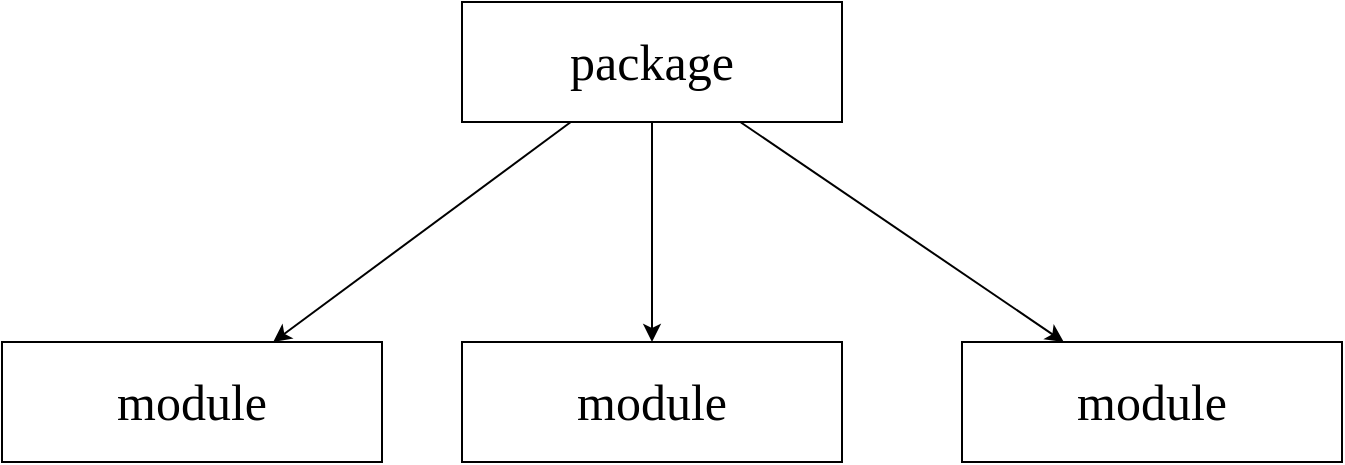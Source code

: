 <mxfile version="17.2.4" type="github" pages="5">
  <diagram id="1BECWVMC1xA9X7_K1km2" name="What is package">
    <mxGraphModel dx="2248" dy="697" grid="1" gridSize="10" guides="1" tooltips="1" connect="1" arrows="1" fold="1" page="1" pageScale="1" pageWidth="850" pageHeight="1100" math="0" shadow="0">
      <root>
        <mxCell id="0" />
        <mxCell id="1" parent="0" />
        <mxCell id="coeCYgBxdj0FRSoFujDV-5" style="rounded=0;orthogonalLoop=1;jettySize=auto;html=1;fontFamily=Comfortaa;fontSource=https%3A%2F%2Ffonts.googleapis.com%2Fcss%3Ffamily%3DComfortaa;fontSize=25;" edge="1" parent="1" source="coeCYgBxdj0FRSoFujDV-1" target="coeCYgBxdj0FRSoFujDV-2">
          <mxGeometry relative="1" as="geometry" />
        </mxCell>
        <mxCell id="coeCYgBxdj0FRSoFujDV-6" style="edgeStyle=none;rounded=0;orthogonalLoop=1;jettySize=auto;html=1;fontFamily=Comfortaa;fontSource=https%3A%2F%2Ffonts.googleapis.com%2Fcss%3Ffamily%3DComfortaa;fontSize=25;" edge="1" parent="1" source="coeCYgBxdj0FRSoFujDV-1" target="coeCYgBxdj0FRSoFujDV-3">
          <mxGeometry relative="1" as="geometry" />
        </mxCell>
        <mxCell id="coeCYgBxdj0FRSoFujDV-7" style="edgeStyle=none;rounded=0;orthogonalLoop=1;jettySize=auto;html=1;fontFamily=Comfortaa;fontSource=https%3A%2F%2Ffonts.googleapis.com%2Fcss%3Ffamily%3DComfortaa;fontSize=25;" edge="1" parent="1" source="coeCYgBxdj0FRSoFujDV-1" target="coeCYgBxdj0FRSoFujDV-4">
          <mxGeometry relative="1" as="geometry" />
        </mxCell>
        <mxCell id="coeCYgBxdj0FRSoFujDV-1" value="package" style="rounded=0;whiteSpace=wrap;html=1;fontFamily=Comfortaa;fontSource=https%3A%2F%2Ffonts.googleapis.com%2Fcss%3Ffamily%3DComfortaa;fontSize=25;" vertex="1" parent="1">
          <mxGeometry x="-550" y="140" width="190" height="60" as="geometry" />
        </mxCell>
        <mxCell id="coeCYgBxdj0FRSoFujDV-2" value="module" style="rounded=0;whiteSpace=wrap;html=1;fontFamily=Comfortaa;fontSource=https%3A%2F%2Ffonts.googleapis.com%2Fcss%3Ffamily%3DComfortaa;fontSize=25;" vertex="1" parent="1">
          <mxGeometry x="-780" y="310" width="190" height="60" as="geometry" />
        </mxCell>
        <mxCell id="coeCYgBxdj0FRSoFujDV-3" value="module" style="rounded=0;whiteSpace=wrap;html=1;fontFamily=Comfortaa;fontSource=https%3A%2F%2Ffonts.googleapis.com%2Fcss%3Ffamily%3DComfortaa;fontSize=25;" vertex="1" parent="1">
          <mxGeometry x="-550" y="310" width="190" height="60" as="geometry" />
        </mxCell>
        <mxCell id="coeCYgBxdj0FRSoFujDV-4" value="module" style="rounded=0;whiteSpace=wrap;html=1;fontFamily=Comfortaa;fontSource=https%3A%2F%2Ffonts.googleapis.com%2Fcss%3Ffamily%3DComfortaa;fontSize=25;" vertex="1" parent="1">
          <mxGeometry x="-300" y="310" width="190" height="60" as="geometry" />
        </mxCell>
      </root>
    </mxGraphModel>
  </diagram>
  <diagram id="5XCLqBNyzRxfGL9wqIE4" name="Why we need third party package">
    <mxGraphModel dx="2248" dy="697" grid="1" gridSize="10" guides="1" tooltips="1" connect="1" arrows="1" fold="1" page="1" pageScale="1" pageWidth="850" pageHeight="1100" math="0" shadow="0">
      <root>
        <mxCell id="0" />
        <mxCell id="1" parent="0" />
        <mxCell id="yCQbob0Y3zCTW5ShWnC4-1" style="edgeStyle=none;rounded=0;orthogonalLoop=1;jettySize=auto;html=1;fontFamily=Comfortaa;fontSource=https%3A%2F%2Ffonts.googleapis.com%2Fcss%3Ffamily%3DComfortaa;fontSize=25;" edge="1" parent="1" source="yCQbob0Y3zCTW5ShWnC4-2" target="yCQbob0Y3zCTW5ShWnC4-3">
          <mxGeometry relative="1" as="geometry">
            <mxPoint x="330" y="100" as="targetPoint" />
          </mxGeometry>
        </mxCell>
        <mxCell id="yCQbob0Y3zCTW5ShWnC4-2" value="Built-in module is not enough for building large application" style="rounded=0;whiteSpace=wrap;html=1;fontFamily=Comfortaa;fontSource=https%3A%2F%2Ffonts.googleapis.com%2Fcss%3Ffamily%3DComfortaa;fontSize=25;fillColor=#d5e8d4;strokeColor=#82b366;" vertex="1" parent="1">
          <mxGeometry x="-260" y="70" width="520" height="100" as="geometry" />
        </mxCell>
        <mxCell id="yCQbob0Y3zCTW5ShWnC4-8" style="edgeStyle=none;rounded=0;orthogonalLoop=1;jettySize=auto;html=1;fontFamily=Comfortaa;fontSource=https%3A%2F%2Ffonts.googleapis.com%2Fcss%3Ffamily%3DComfortaa;fontSize=25;" edge="1" parent="1" source="yCQbob0Y3zCTW5ShWnC4-3" target="yCQbob0Y3zCTW5ShWnC4-6">
          <mxGeometry relative="1" as="geometry" />
        </mxCell>
        <mxCell id="yCQbob0Y3zCTW5ShWnC4-3" value="Third Party Package" style="rounded=0;whiteSpace=wrap;html=1;fontFamily=Comfortaa;fontSource=https%3A%2F%2Ffonts.googleapis.com%2Fcss%3Ffamily%3DComfortaa;fontSize=25;" vertex="1" parent="1">
          <mxGeometry x="400" y="90" width="270" height="60" as="geometry" />
        </mxCell>
        <mxCell id="yCQbob0Y3zCTW5ShWnC4-4" value="Package of build and maintain&amp;nbsp; by other people" style="text;html=1;strokeColor=none;fillColor=none;align=center;verticalAlign=middle;whiteSpace=wrap;rounded=0;fontFamily=Comfortaa;fontSource=https%3A%2F%2Ffonts.googleapis.com%2Fcss%3Ffamily%3DComfortaa;fontSize=25;fontStyle=2" vertex="1" parent="1">
          <mxGeometry x="347.5" y="170" width="375" height="30" as="geometry" />
        </mxCell>
        <mxCell id="yCQbob0Y3zCTW5ShWnC4-6" value="npmjs.com" style="rounded=0;whiteSpace=wrap;html=1;fontFamily=Comfortaa;fontSource=https%3A%2F%2Ffonts.googleapis.com%2Fcss%3Ffamily%3DComfortaa;fontSize=25;fillColor=#e1d5e7;strokeColor=#9673a6;" vertex="1" parent="1">
          <mxGeometry x="840" y="90" width="270" height="60" as="geometry" />
        </mxCell>
        <mxCell id="yCQbob0Y3zCTW5ShWnC4-7" value="&lt;i&gt;&lt;b&gt;npm registry&lt;/b&gt;&lt;/i&gt; - A site that contain tons of package" style="text;html=1;strokeColor=none;fillColor=none;align=center;verticalAlign=middle;whiteSpace=wrap;rounded=0;fontFamily=Comfortaa;fontSource=https%3A%2F%2Ffonts.googleapis.com%2Fcss%3Ffamily%3DComfortaa;fontSize=25;" vertex="1" parent="1">
          <mxGeometry x="825" y="190" width="300" height="30" as="geometry" />
        </mxCell>
        <mxCell id="yCQbob0Y3zCTW5ShWnC4-12" style="edgeStyle=none;rounded=0;orthogonalLoop=1;jettySize=auto;html=1;entryX=0;entryY=0.5;entryDx=0;entryDy=0;fontFamily=Comfortaa;fontSource=https%3A%2F%2Ffonts.googleapis.com%2Fcss%3Ffamily%3DComfortaa;fontSize=25;" edge="1" parent="1" source="yCQbob0Y3zCTW5ShWnC4-10" target="yCQbob0Y3zCTW5ShWnC4-11">
          <mxGeometry relative="1" as="geometry" />
        </mxCell>
        <mxCell id="yCQbob0Y3zCTW5ShWnC4-10" value="In order to install package" style="rounded=0;whiteSpace=wrap;html=1;fontFamily=Comfortaa;fontSource=https%3A%2F%2Ffonts.googleapis.com%2Fcss%3Ffamily%3DComfortaa;fontSize=25;fillColor=#d5e8d4;strokeColor=#82b366;" vertex="1" parent="1">
          <mxGeometry x="-270" y="320" width="530" height="60" as="geometry" />
        </mxCell>
        <mxCell id="yCQbob0Y3zCTW5ShWnC4-11" value="Node Package Manager (NPM)" style="rounded=0;whiteSpace=wrap;html=1;fontFamily=Comfortaa;fontSource=https%3A%2F%2Ffonts.googleapis.com%2Fcss%3Ffamily%3DComfortaa;fontSize=25;" vertex="1" parent="1">
          <mxGeometry x="400" y="320" width="270" height="60" as="geometry" />
        </mxCell>
        <mxCell id="yCQbob0Y3zCTW5ShWnC4-13" value="It already install when you install node" style="text;html=1;strokeColor=none;fillColor=none;align=center;verticalAlign=middle;whiteSpace=wrap;rounded=0;fontFamily=Comfortaa;fontSource=https%3A%2F%2Ffonts.googleapis.com%2Fcss%3Ffamily%3DComfortaa;fontSize=25;fontStyle=2" vertex="1" parent="1">
          <mxGeometry x="330" y="400" width="375" height="30" as="geometry" />
        </mxCell>
      </root>
    </mxGraphModel>
  </diagram>
  <diagram id="O1brZUf_tl3exuGyHVZZ" name="Install package">
    <mxGraphModel dx="1398" dy="697" grid="1" gridSize="10" guides="1" tooltips="1" connect="1" arrows="1" fold="1" page="1" pageScale="1" pageWidth="850" pageHeight="1100" math="0" shadow="0">
      <root>
        <mxCell id="0" />
        <mxCell id="1" parent="0" />
        <mxCell id="MDXrSO9ZxlVBBrWanXAU-3" style="edgeStyle=none;rounded=0;orthogonalLoop=1;jettySize=auto;html=1;fontFamily=Comfortaa;fontSource=https%3A%2F%2Ffonts.googleapis.com%2Fcss%3Ffamily%3DComfortaa;fontSize=25;" edge="1" parent="1" source="MDXrSO9ZxlVBBrWanXAU-1" target="MDXrSO9ZxlVBBrWanXAU-4">
          <mxGeometry relative="1" as="geometry">
            <mxPoint x="480" y="320" as="targetPoint" />
          </mxGeometry>
        </mxCell>
        <mxCell id="MDXrSO9ZxlVBBrWanXAU-4" value="package.json" style="rounded=0;whiteSpace=wrap;html=1;fontFamily=Comfortaa;fontSource=https%3A%2F%2Ffonts.googleapis.com%2Fcss%3Ffamily%3DComfortaa;fontSize=25;" vertex="1" parent="1">
          <mxGeometry x="480" y="290" width="220" height="60" as="geometry" />
        </mxCell>
        <mxCell id="MDXrSO9ZxlVBBrWanXAU-7" value="" style="group" vertex="1" connectable="0" parent="1">
          <mxGeometry x="160" y="480" width="280" height="100" as="geometry" />
        </mxCell>
        <mxCell id="MDXrSO9ZxlVBBrWanXAU-5" value="npm i axios" style="rounded=0;whiteSpace=wrap;html=1;fontFamily=Comfortaa;fontSource=https%3A%2F%2Ffonts.googleapis.com%2Fcss%3Ffamily%3DComfortaa;fontSize=25;fillColor=#f5f5f5;fontColor=#333333;strokeColor=#666666;" vertex="1" parent="MDXrSO9ZxlVBBrWanXAU-7">
          <mxGeometry x="5" width="250" height="60" as="geometry" />
        </mxCell>
        <mxCell id="MDXrSO9ZxlVBBrWanXAU-6" value="Install a package" style="text;html=1;strokeColor=none;fillColor=none;align=center;verticalAlign=middle;whiteSpace=wrap;rounded=0;fontFamily=Comfortaa;fontSource=https%3A%2F%2Ffonts.googleapis.com%2Fcss%3Ffamily%3DComfortaa;fontSize=25;fontStyle=2" vertex="1" parent="MDXrSO9ZxlVBBrWanXAU-7">
          <mxGeometry y="70" width="280" height="30" as="geometry" />
        </mxCell>
        <mxCell id="MDXrSO9ZxlVBBrWanXAU-8" value="" style="group" vertex="1" connectable="0" parent="1">
          <mxGeometry x="95" y="290" width="410" height="100" as="geometry" />
        </mxCell>
        <mxCell id="MDXrSO9ZxlVBBrWanXAU-1" value="npm init " style="rounded=0;whiteSpace=wrap;html=1;fontFamily=Comfortaa;fontSource=https%3A%2F%2Ffonts.googleapis.com%2Fcss%3Ffamily%3DComfortaa;fontSize=25;fillColor=#f5f5f5;fontColor=#333333;strokeColor=#666666;" vertex="1" parent="MDXrSO9ZxlVBBrWanXAU-8">
          <mxGeometry x="145" width="120" height="60" as="geometry" />
        </mxCell>
        <mxCell id="MDXrSO9ZxlVBBrWanXAU-2" value="Initialize a package track file " style="text;html=1;strokeColor=none;fillColor=none;align=center;verticalAlign=middle;whiteSpace=wrap;rounded=0;fontFamily=Comfortaa;fontSource=https%3A%2F%2Ffonts.googleapis.com%2Fcss%3Ffamily%3DComfortaa;fontSize=25;fontStyle=2" vertex="1" parent="MDXrSO9ZxlVBBrWanXAU-8">
          <mxGeometry y="70" width="410" height="30" as="geometry" />
        </mxCell>
      </root>
    </mxGraphModel>
  </diagram>
  <diagram id="3VQGRcfmeiw9JlkcSnxL" name="package.json">
    <mxGraphModel dx="1398" dy="697" grid="1" gridSize="10" guides="1" tooltips="1" connect="1" arrows="1" fold="1" page="1" pageScale="1" pageWidth="850" pageHeight="1100" math="0" shadow="0">
      <root>
        <mxCell id="0" />
        <mxCell id="1" parent="0" />
        <mxCell id="C3dMsrVpYH6VV14bPP8m-1" value="package.json" style="text;html=1;strokeColor=none;fillColor=none;align=center;verticalAlign=middle;whiteSpace=wrap;rounded=0;fontFamily=Comfortaa;fontSource=https%3A%2F%2Ffonts.googleapis.com%2Fcss%3Ffamily%3DComfortaa;fontSize=35;fontStyle=1" vertex="1" parent="1">
          <mxGeometry x="390" y="130" width="60" height="30" as="geometry" />
        </mxCell>
        <mxCell id="C3dMsrVpYH6VV14bPP8m-2" value="Help you keep track of &lt;i&gt;dependency &lt;/i&gt;and run &lt;i&gt;npm script&lt;/i&gt;" style="text;html=1;strokeColor=none;fillColor=none;align=center;verticalAlign=middle;whiteSpace=wrap;rounded=0;fontFamily=Comfortaa;fontSource=https%3A%2F%2Ffonts.googleapis.com%2Fcss%3Ffamily%3DComfortaa;fontSize=25;" vertex="1" parent="1">
          <mxGeometry x="190" y="180" width="460" height="30" as="geometry" />
        </mxCell>
        <mxCell id="C3dMsrVpYH6VV14bPP8m-8" value="" style="group" vertex="1" connectable="0" parent="1">
          <mxGeometry x="60" y="310" width="330" height="160" as="geometry" />
        </mxCell>
        <mxCell id="C3dMsrVpYH6VV14bPP8m-3" value="dependency" style="rounded=0;whiteSpace=wrap;html=1;fontFamily=Comfortaa;fontSource=https%3A%2F%2Ffonts.googleapis.com%2Fcss%3Ffamily%3DComfortaa;fontSize=35;fillColor=#f5f5f5;fontColor=#333333;strokeColor=#666666;" vertex="1" parent="C3dMsrVpYH6VV14bPP8m-8">
          <mxGeometry x="35" width="260" height="60" as="geometry" />
        </mxCell>
        <mxCell id="C3dMsrVpYH6VV14bPP8m-4" value="Dependency is package that program depend on, also can help you track what package contain in this program" style="text;html=1;strokeColor=none;fillColor=none;align=center;verticalAlign=middle;whiteSpace=wrap;rounded=0;fontFamily=Comfortaa;fontSource=https%3A%2F%2Ffonts.googleapis.com%2Fcss%3Ffamily%3DComfortaa;fontSize=25;fontStyle=2" vertex="1" parent="C3dMsrVpYH6VV14bPP8m-8">
          <mxGeometry y="130" width="330" height="30" as="geometry" />
        </mxCell>
        <mxCell id="C3dMsrVpYH6VV14bPP8m-9" value="" style="group" vertex="1" connectable="0" parent="1">
          <mxGeometry x="490" y="310" width="330" height="170" as="geometry" />
        </mxCell>
        <mxCell id="C3dMsrVpYH6VV14bPP8m-6" value="npm script" style="rounded=0;whiteSpace=wrap;html=1;fontFamily=Comfortaa;fontSource=https%3A%2F%2Ffonts.googleapis.com%2Fcss%3Ffamily%3DComfortaa;fontSize=35;fillColor=#f5f5f5;fontColor=#333333;strokeColor=#666666;" vertex="1" parent="C3dMsrVpYH6VV14bPP8m-9">
          <mxGeometry x="35" width="260" height="60" as="geometry" />
        </mxCell>
        <mxCell id="C3dMsrVpYH6VV14bPP8m-7" value="Help you run command that do something with current program faster, you don&#39;t need to type the whole thing by yourself" style="text;html=1;strokeColor=none;fillColor=none;align=center;verticalAlign=middle;whiteSpace=wrap;rounded=0;fontFamily=Comfortaa;fontSource=https%3A%2F%2Ffonts.googleapis.com%2Fcss%3Ffamily%3DComfortaa;fontSize=25;fontStyle=2" vertex="1" parent="C3dMsrVpYH6VV14bPP8m-9">
          <mxGeometry y="140" width="330" height="30" as="geometry" />
        </mxCell>
      </root>
    </mxGraphModel>
  </diagram>
  <diagram id="UU_cqaEGTmqXaZS5XK_l" name="node_modules">
    <mxGraphModel dx="2248" dy="697" grid="1" gridSize="10" guides="1" tooltips="1" connect="1" arrows="1" fold="1" page="1" pageScale="1" pageWidth="850" pageHeight="1100" math="0" shadow="0">
      <root>
        <mxCell id="0" />
        <mxCell id="1" parent="0" />
        <mxCell id="g1ZpQs9GnC6ch91K7_TI-5" style="edgeStyle=none;rounded=0;orthogonalLoop=1;jettySize=auto;html=1;entryX=0;entryY=0.5;entryDx=0;entryDy=0;fontFamily=Comfortaa;fontSource=https%3A%2F%2Ffonts.googleapis.com%2Fcss%3Ffamily%3DComfortaa;fontSize=25;" edge="1" parent="1" source="g1ZpQs9GnC6ch91K7_TI-3" target="g1ZpQs9GnC6ch91K7_TI-4">
          <mxGeometry relative="1" as="geometry" />
        </mxCell>
        <mxCell id="g1ZpQs9GnC6ch91K7_TI-3" value="Why these have some weird package that we haven&#39;t install " style="rounded=0;whiteSpace=wrap;html=1;fontFamily=Comfortaa;fontSource=https%3A%2F%2Ffonts.googleapis.com%2Fcss%3Ffamily%3DComfortaa;fontSize=25;" vertex="1" parent="1">
          <mxGeometry x="-120" y="200" width="440" height="100" as="geometry" />
        </mxCell>
        <mxCell id="g1ZpQs9GnC6ch91K7_TI-4" value="A dependency can depend on other package, so it recursively install all the thing it need" style="rounded=0;whiteSpace=wrap;html=1;fontFamily=Comfortaa;fontSource=https%3A%2F%2Ffonts.googleapis.com%2Fcss%3Ffamily%3DComfortaa;fontSize=25;fillColor=#d5e8d4;strokeColor=#82b366;" vertex="1" parent="1">
          <mxGeometry x="400" y="200" width="610" height="100" as="geometry" />
        </mxCell>
      </root>
    </mxGraphModel>
  </diagram>
</mxfile>
